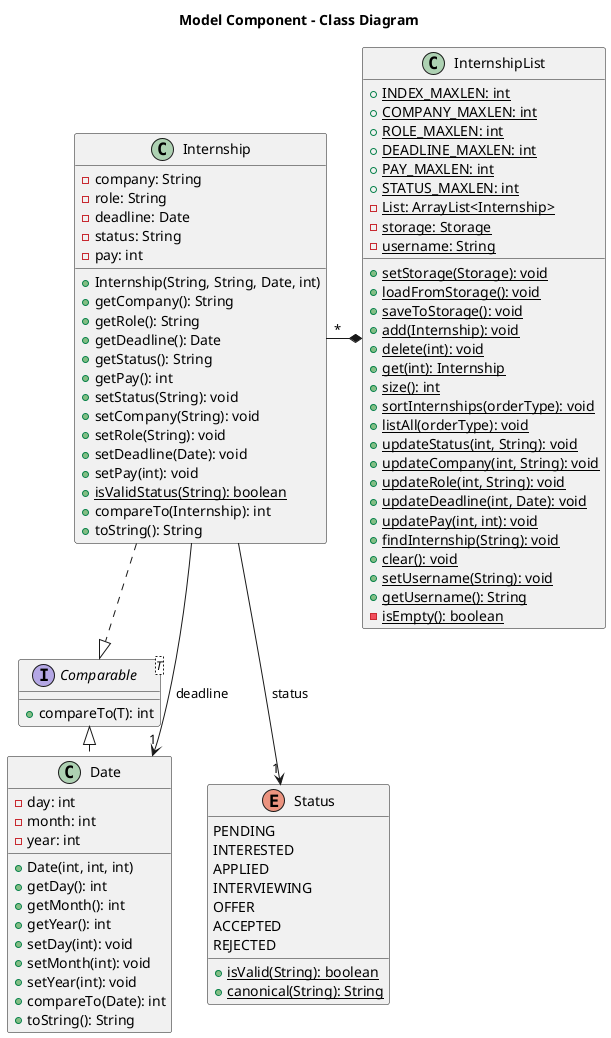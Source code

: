 @startuml ModelComponentCD
title Model Component - Class Diagram

class InternshipList {
  + {static} INDEX_MAXLEN: int
  + {static} COMPANY_MAXLEN: int
  + {static} ROLE_MAXLEN: int
  + {static} DEADLINE_MAXLEN: int
  + {static} PAY_MAXLEN: int
  + {static} STATUS_MAXLEN: int
  - {static} List: ArrayList<Internship>
  - {static} storage: Storage
  - {static} username: String
  + {static} setStorage(Storage): void
  + {static} loadFromStorage(): void
  + {static} saveToStorage(): void
  + {static} add(Internship): void
  + {static} delete(int): void
  + {static} get(int): Internship
  + {static} size(): int
  + {static} sortInternships(orderType): void
  + {static} listAll(orderType): void
  + {static} updateStatus(int, String): void
  + {static} updateCompany(int, String): void
  + {static} updateRole(int, String): void
  + {static} updateDeadline(int, Date): void
  + {static} updatePay(int, int): void
  + {static} findInternship(String): void
  + {static} clear(): void
  + {static} setUsername(String): void
  + {static} getUsername(): String
  - {static} isEmpty(): boolean
}

interface Comparable<T> {
    + compareTo(T): int
}

class Internship {
  - company: String
  - role: String
  - deadline: Date
  - status: String
  - pay: int
  + Internship(String, String, Date, int)
  + getCompany(): String
  + getRole(): String
  + getDeadline(): Date
  + getStatus(): String
  + getPay(): int
  + setStatus(String): void
  + setCompany(String): void
  + setRole(String): void
  + setDeadline(Date): void
  + setPay(int): void
  + {static} isValidStatus(String): boolean
  + compareTo(Internship): int
  + toString(): String
}

class Date {
  - day: int
  - month: int
  - year: int
  + Date(int, int, int)
  + getDay(): int
  + getMonth(): int
  + getYear(): int
  + setDay(int): void
  + setMonth(int): void
  + setYear(int): void
  + compareTo(Date): int
  + toString(): String
}

enum Status {
  PENDING
  INTERESTED
  APPLIED
  INTERVIEWING
  OFFER
  ACCEPTED
  REJECTED
  + {static} isValid(String): boolean
  + {static} canonical(String): String
}

InternshipList *-left- "*" Internship
Internship .|> Comparable
Date .left.|> Comparable
Internship --> "1" Date : deadline
Internship --> "1" Status : status

@enduml
